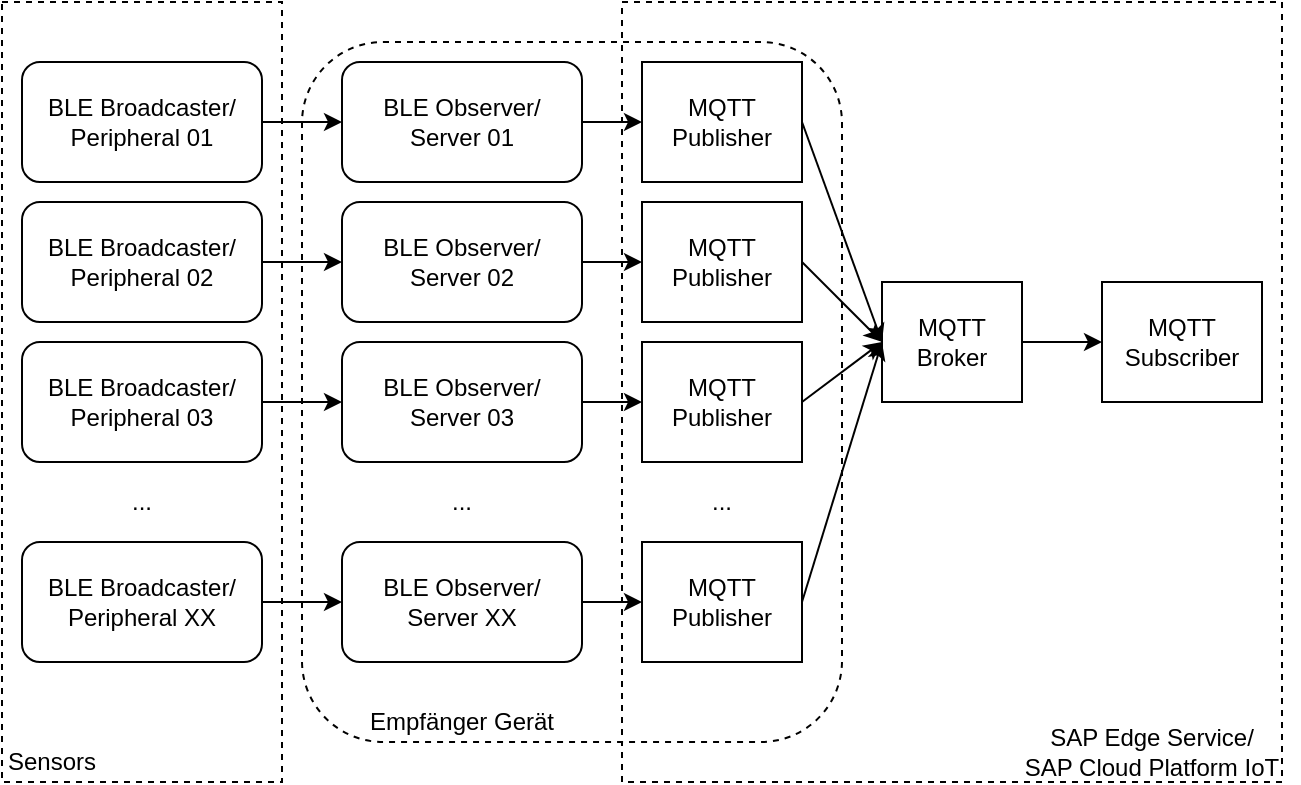 <mxfile version="13.9.7" type="device"><diagram id="1lweeEPPs8agOmHBM9LS" name="Page-1"><mxGraphModel dx="981" dy="533" grid="1" gridSize="10" guides="1" tooltips="1" connect="1" arrows="1" fold="1" page="1" pageScale="1" pageWidth="827" pageHeight="1169" math="0" shadow="0"><root><mxCell id="0"/><mxCell id="1" parent="0"/><mxCell id="MG3MLcpzSJw1fktb0KBM-28" value="" style="rounded=0;whiteSpace=wrap;html=1;dashed=1;" vertex="1" parent="1"><mxGeometry x="330" y="10" width="330" height="390" as="geometry"/></mxCell><mxCell id="MG3MLcpzSJw1fktb0KBM-30" value="" style="rounded=1;whiteSpace=wrap;html=1;dashed=1;" vertex="1" parent="1"><mxGeometry x="170" y="30" width="270" height="350" as="geometry"/></mxCell><mxCell id="MG3MLcpzSJw1fktb0KBM-26" value="" style="rounded=0;whiteSpace=wrap;html=1;dashed=1;" vertex="1" parent="1"><mxGeometry x="20" y="10" width="140" height="390" as="geometry"/></mxCell><mxCell id="MG3MLcpzSJw1fktb0KBM-62" style="edgeStyle=none;rounded=0;orthogonalLoop=1;jettySize=auto;html=1;exitX=1;exitY=0.5;exitDx=0;exitDy=0;entryX=0;entryY=0.5;entryDx=0;entryDy=0;" edge="1" parent="1" source="MG3MLcpzSJw1fktb0KBM-1" target="MG3MLcpzSJw1fktb0KBM-11"><mxGeometry relative="1" as="geometry"/></mxCell><mxCell id="MG3MLcpzSJw1fktb0KBM-1" value="MQTT Broker" style="rounded=0;whiteSpace=wrap;html=1;" vertex="1" parent="1"><mxGeometry x="460" y="150" width="70" height="60" as="geometry"/></mxCell><mxCell id="MG3MLcpzSJw1fktb0KBM-52" style="edgeStyle=orthogonalEdgeStyle;rounded=0;orthogonalLoop=1;jettySize=auto;html=1;exitX=1;exitY=0.5;exitDx=0;exitDy=0;entryX=0;entryY=0.5;entryDx=0;entryDy=0;" edge="1" parent="1" source="MG3MLcpzSJw1fktb0KBM-4" target="MG3MLcpzSJw1fktb0KBM-23"><mxGeometry relative="1" as="geometry"/></mxCell><mxCell id="MG3MLcpzSJw1fktb0KBM-4" value="&lt;div&gt;BLE Broadcaster/&lt;/div&gt;&lt;div&gt;Peripheral 03&lt;/div&gt;" style="rounded=1;whiteSpace=wrap;html=1;" vertex="1" parent="1"><mxGeometry x="30" y="180" width="120" height="60" as="geometry"/></mxCell><mxCell id="MG3MLcpzSJw1fktb0KBM-6" value="..." style="text;html=1;strokeColor=none;fillColor=none;align=center;verticalAlign=middle;whiteSpace=wrap;rounded=0;" vertex="1" parent="1"><mxGeometry x="70" y="250" width="40" height="20" as="geometry"/></mxCell><mxCell id="MG3MLcpzSJw1fktb0KBM-58" style="rounded=0;orthogonalLoop=1;jettySize=auto;html=1;exitX=1;exitY=0.5;exitDx=0;exitDy=0;entryX=0;entryY=0.5;entryDx=0;entryDy=0;" edge="1" parent="1" source="MG3MLcpzSJw1fktb0KBM-7" target="MG3MLcpzSJw1fktb0KBM-1"><mxGeometry relative="1" as="geometry"/></mxCell><mxCell id="MG3MLcpzSJw1fktb0KBM-7" value="&lt;div&gt;MQTT&lt;/div&gt;&lt;div&gt;Publisher&lt;/div&gt;" style="rounded=0;whiteSpace=wrap;html=1;" vertex="1" parent="1"><mxGeometry x="340" y="40" width="80" height="60" as="geometry"/></mxCell><mxCell id="MG3MLcpzSJw1fktb0KBM-11" value="MQTT Subscriber" style="rounded=0;whiteSpace=wrap;html=1;" vertex="1" parent="1"><mxGeometry x="570" y="150" width="80" height="60" as="geometry"/></mxCell><mxCell id="MG3MLcpzSJw1fktb0KBM-59" style="edgeStyle=none;rounded=0;orthogonalLoop=1;jettySize=auto;html=1;exitX=1;exitY=0.5;exitDx=0;exitDy=0;entryX=0;entryY=0.5;entryDx=0;entryDy=0;" edge="1" parent="1" source="MG3MLcpzSJw1fktb0KBM-14" target="MG3MLcpzSJw1fktb0KBM-1"><mxGeometry relative="1" as="geometry"/></mxCell><mxCell id="MG3MLcpzSJw1fktb0KBM-14" value="&lt;div&gt;MQTT&lt;/div&gt;&lt;div&gt;Publisher&lt;/div&gt;" style="rounded=0;whiteSpace=wrap;html=1;" vertex="1" parent="1"><mxGeometry x="340" y="110" width="80" height="60" as="geometry"/></mxCell><mxCell id="MG3MLcpzSJw1fktb0KBM-60" style="edgeStyle=none;rounded=0;orthogonalLoop=1;jettySize=auto;html=1;exitX=1;exitY=0.5;exitDx=0;exitDy=0;entryX=0;entryY=0.5;entryDx=0;entryDy=0;" edge="1" parent="1" source="MG3MLcpzSJw1fktb0KBM-15" target="MG3MLcpzSJw1fktb0KBM-1"><mxGeometry relative="1" as="geometry"/></mxCell><mxCell id="MG3MLcpzSJw1fktb0KBM-15" value="&lt;div&gt;MQTT&lt;/div&gt;&lt;div&gt;Publisher&lt;/div&gt;" style="rounded=0;whiteSpace=wrap;html=1;" vertex="1" parent="1"><mxGeometry x="340" y="180" width="80" height="60" as="geometry"/></mxCell><mxCell id="MG3MLcpzSJw1fktb0KBM-61" style="edgeStyle=none;rounded=0;orthogonalLoop=1;jettySize=auto;html=1;exitX=1;exitY=0.5;exitDx=0;exitDy=0;" edge="1" parent="1" source="MG3MLcpzSJw1fktb0KBM-16"><mxGeometry relative="1" as="geometry"><mxPoint x="460" y="180" as="targetPoint"/></mxGeometry></mxCell><mxCell id="MG3MLcpzSJw1fktb0KBM-16" value="&lt;div&gt;MQTT&lt;/div&gt;&lt;div&gt;Publisher&lt;/div&gt;" style="rounded=0;whiteSpace=wrap;html=1;" vertex="1" parent="1"><mxGeometry x="340" y="280" width="80" height="60" as="geometry"/></mxCell><mxCell id="MG3MLcpzSJw1fktb0KBM-17" value="..." style="text;html=1;strokeColor=none;fillColor=none;align=center;verticalAlign=middle;whiteSpace=wrap;rounded=0;" vertex="1" parent="1"><mxGeometry x="360" y="250" width="40" height="20" as="geometry"/></mxCell><mxCell id="MG3MLcpzSJw1fktb0KBM-51" style="edgeStyle=orthogonalEdgeStyle;rounded=0;orthogonalLoop=1;jettySize=auto;html=1;exitX=1;exitY=0.5;exitDx=0;exitDy=0;entryX=0;entryY=0.5;entryDx=0;entryDy=0;" edge="1" parent="1" source="MG3MLcpzSJw1fktb0KBM-18" target="MG3MLcpzSJw1fktb0KBM-22"><mxGeometry relative="1" as="geometry"/></mxCell><mxCell id="MG3MLcpzSJw1fktb0KBM-18" value="&lt;div&gt;BLE Broadcaster/&lt;/div&gt;&lt;div&gt;Peripheral 02&lt;/div&gt;" style="rounded=1;whiteSpace=wrap;html=1;" vertex="1" parent="1"><mxGeometry x="30" y="110" width="120" height="60" as="geometry"/></mxCell><mxCell id="MG3MLcpzSJw1fktb0KBM-50" style="edgeStyle=orthogonalEdgeStyle;rounded=0;orthogonalLoop=1;jettySize=auto;html=1;exitX=1;exitY=0.5;exitDx=0;exitDy=0;entryX=0;entryY=0.5;entryDx=0;entryDy=0;" edge="1" parent="1" source="MG3MLcpzSJw1fktb0KBM-19" target="MG3MLcpzSJw1fktb0KBM-21"><mxGeometry relative="1" as="geometry"/></mxCell><mxCell id="MG3MLcpzSJw1fktb0KBM-19" value="&lt;div&gt;BLE Broadcaster/&lt;/div&gt;&lt;div&gt;Peripheral 01&lt;/div&gt;" style="rounded=1;whiteSpace=wrap;html=1;" vertex="1" parent="1"><mxGeometry x="30" y="40" width="120" height="60" as="geometry"/></mxCell><mxCell id="MG3MLcpzSJw1fktb0KBM-53" style="edgeStyle=orthogonalEdgeStyle;rounded=0;orthogonalLoop=1;jettySize=auto;html=1;exitX=1;exitY=0.5;exitDx=0;exitDy=0;entryX=0;entryY=0.5;entryDx=0;entryDy=0;" edge="1" parent="1" source="MG3MLcpzSJw1fktb0KBM-20" target="MG3MLcpzSJw1fktb0KBM-24"><mxGeometry relative="1" as="geometry"/></mxCell><mxCell id="MG3MLcpzSJw1fktb0KBM-20" value="&lt;div&gt;BLE Broadcaster/&lt;/div&gt;&lt;div&gt;Peripheral XX&lt;br&gt;&lt;/div&gt;" style="rounded=1;whiteSpace=wrap;html=1;" vertex="1" parent="1"><mxGeometry x="30" y="280" width="120" height="60" as="geometry"/></mxCell><mxCell id="MG3MLcpzSJw1fktb0KBM-54" style="edgeStyle=orthogonalEdgeStyle;rounded=0;orthogonalLoop=1;jettySize=auto;html=1;exitX=1;exitY=0.5;exitDx=0;exitDy=0;entryX=0;entryY=0.5;entryDx=0;entryDy=0;" edge="1" parent="1" source="MG3MLcpzSJw1fktb0KBM-21" target="MG3MLcpzSJw1fktb0KBM-7"><mxGeometry relative="1" as="geometry"/></mxCell><mxCell id="MG3MLcpzSJw1fktb0KBM-21" value="&lt;div&gt;BLE Observer/&lt;/div&gt;&lt;div&gt;Server 01&lt;br&gt;&lt;/div&gt;" style="rounded=1;whiteSpace=wrap;html=1;" vertex="1" parent="1"><mxGeometry x="190" y="40" width="120" height="60" as="geometry"/></mxCell><mxCell id="MG3MLcpzSJw1fktb0KBM-55" style="edgeStyle=orthogonalEdgeStyle;rounded=0;orthogonalLoop=1;jettySize=auto;html=1;exitX=1;exitY=0.5;exitDx=0;exitDy=0;entryX=0;entryY=0.5;entryDx=0;entryDy=0;" edge="1" parent="1" source="MG3MLcpzSJw1fktb0KBM-22" target="MG3MLcpzSJw1fktb0KBM-14"><mxGeometry relative="1" as="geometry"/></mxCell><mxCell id="MG3MLcpzSJw1fktb0KBM-22" value="&lt;div&gt;BLE Observer/&lt;/div&gt;&lt;div&gt;Server 02&lt;/div&gt;" style="rounded=1;whiteSpace=wrap;html=1;" vertex="1" parent="1"><mxGeometry x="190" y="110" width="120" height="60" as="geometry"/></mxCell><mxCell id="MG3MLcpzSJw1fktb0KBM-56" style="edgeStyle=orthogonalEdgeStyle;rounded=0;orthogonalLoop=1;jettySize=auto;html=1;exitX=1;exitY=0.5;exitDx=0;exitDy=0;" edge="1" parent="1" source="MG3MLcpzSJw1fktb0KBM-23" target="MG3MLcpzSJw1fktb0KBM-15"><mxGeometry relative="1" as="geometry"/></mxCell><mxCell id="MG3MLcpzSJw1fktb0KBM-23" value="&lt;div&gt;BLE Observer/&lt;/div&gt;&lt;div&gt;Server 03&lt;br&gt;&lt;/div&gt;" style="rounded=1;whiteSpace=wrap;html=1;" vertex="1" parent="1"><mxGeometry x="190" y="180" width="120" height="60" as="geometry"/></mxCell><mxCell id="MG3MLcpzSJw1fktb0KBM-57" style="edgeStyle=orthogonalEdgeStyle;rounded=0;orthogonalLoop=1;jettySize=auto;html=1;exitX=1;exitY=0.5;exitDx=0;exitDy=0;" edge="1" parent="1" source="MG3MLcpzSJw1fktb0KBM-24" target="MG3MLcpzSJw1fktb0KBM-16"><mxGeometry relative="1" as="geometry"/></mxCell><mxCell id="MG3MLcpzSJw1fktb0KBM-24" value="&lt;div&gt;BLE Observer/&lt;/div&gt;&lt;div&gt;Server XX&lt;br&gt;&lt;/div&gt;" style="rounded=1;whiteSpace=wrap;html=1;" vertex="1" parent="1"><mxGeometry x="190" y="280" width="120" height="60" as="geometry"/></mxCell><mxCell id="MG3MLcpzSJw1fktb0KBM-25" value="..." style="text;html=1;strokeColor=none;fillColor=none;align=center;verticalAlign=middle;whiteSpace=wrap;rounded=0;" vertex="1" parent="1"><mxGeometry x="230" y="250" width="40" height="20" as="geometry"/></mxCell><mxCell id="MG3MLcpzSJw1fktb0KBM-27" value="Sensors" style="text;html=1;strokeColor=none;fillColor=none;align=center;verticalAlign=middle;whiteSpace=wrap;rounded=0;dashed=1;" vertex="1" parent="1"><mxGeometry x="20" y="380" width="50" height="20" as="geometry"/></mxCell><mxCell id="MG3MLcpzSJw1fktb0KBM-29" value="&lt;div&gt;SAP Edge Service/&lt;/div&gt;&lt;div&gt;SAP Cloud Platform IoT&lt;br&gt;&lt;/div&gt;" style="text;html=1;strokeColor=none;fillColor=none;align=center;verticalAlign=middle;whiteSpace=wrap;rounded=0;dashed=1;" vertex="1" parent="1"><mxGeometry x="530" y="370" width="130" height="30" as="geometry"/></mxCell><mxCell id="MG3MLcpzSJw1fktb0KBM-31" value="Empfänger Gerät" style="text;html=1;strokeColor=none;fillColor=none;align=center;verticalAlign=middle;whiteSpace=wrap;rounded=0;dashed=1;" vertex="1" parent="1"><mxGeometry x="200" y="360" width="100" height="20" as="geometry"/></mxCell><mxCell id="MG3MLcpzSJw1fktb0KBM-65" value="" style="endArrow=none;dashed=1;html=1;exitX=0;exitY=0.055;exitDx=0;exitDy=0;exitPerimeter=0;entryX=0;entryY=0.951;entryDx=0;entryDy=0;entryPerimeter=0;" edge="1" parent="1" source="MG3MLcpzSJw1fktb0KBM-28" target="MG3MLcpzSJw1fktb0KBM-28"><mxGeometry width="50" height="50" relative="1" as="geometry"><mxPoint x="520" y="250" as="sourcePoint"/><mxPoint x="570" y="200" as="targetPoint"/></mxGeometry></mxCell><mxCell id="MG3MLcpzSJw1fktb0KBM-66" style="edgeStyle=none;rounded=0;orthogonalLoop=1;jettySize=auto;html=1;exitX=1;exitY=0.5;exitDx=0;exitDy=0;" edge="1" parent="1" source="MG3MLcpzSJw1fktb0KBM-28" target="MG3MLcpzSJw1fktb0KBM-28"><mxGeometry relative="1" as="geometry"/></mxCell></root></mxGraphModel></diagram></mxfile>